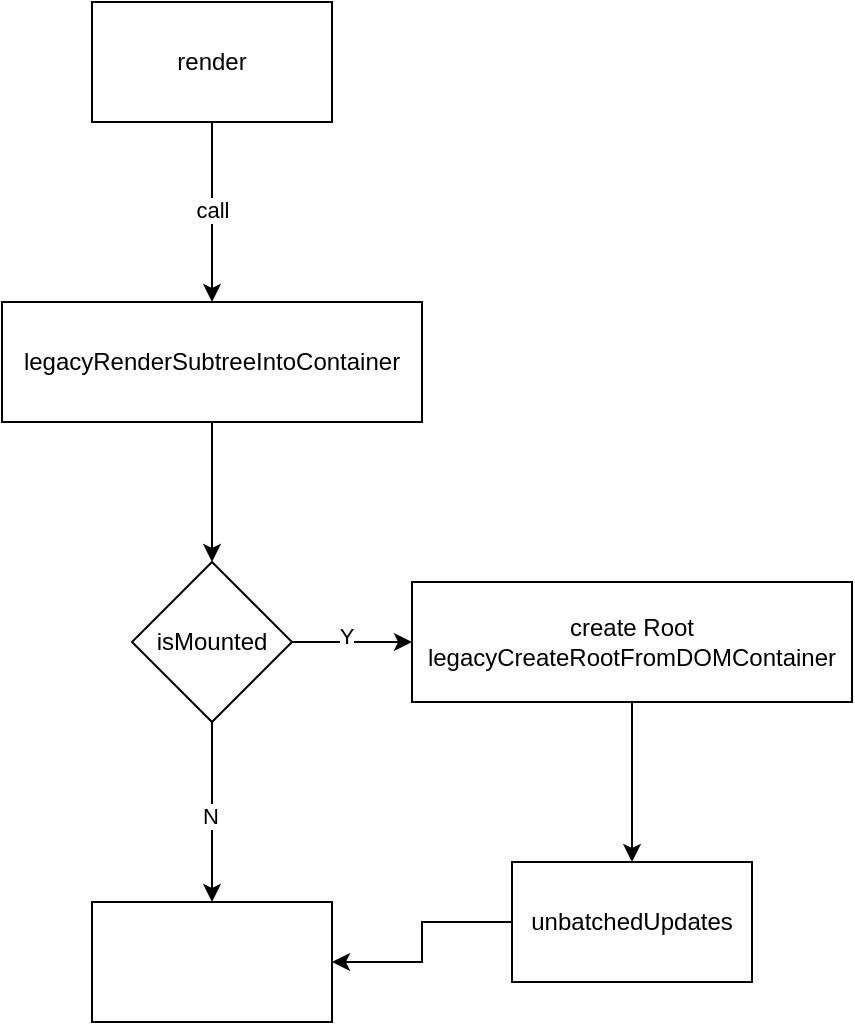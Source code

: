 <mxfile version="14.6.13" type="github"><diagram id="jDMzYcg2JHlZjZy24_a0" name="Page-1"><mxGraphModel dx="1128" dy="914" grid="1" gridSize="10" guides="1" tooltips="1" connect="1" arrows="1" fold="1" page="1" pageScale="1" pageWidth="827" pageHeight="1169" math="0" shadow="0"><root><mxCell id="0"/><mxCell id="1" parent="0"/><mxCell id="2KgRJR5itnegWjvfptJ9-3" value="" style="edgeStyle=orthogonalEdgeStyle;rounded=0;orthogonalLoop=1;jettySize=auto;html=1;" edge="1" parent="1" source="2KgRJR5itnegWjvfptJ9-1" target="2KgRJR5itnegWjvfptJ9-2"><mxGeometry relative="1" as="geometry"/></mxCell><mxCell id="2KgRJR5itnegWjvfptJ9-5" value="call&lt;br&gt;" style="edgeLabel;html=1;align=center;verticalAlign=middle;resizable=0;points=[];" vertex="1" connectable="0" parent="2KgRJR5itnegWjvfptJ9-3"><mxGeometry x="-0.036" relative="1" as="geometry"><mxPoint as="offset"/></mxGeometry></mxCell><mxCell id="2KgRJR5itnegWjvfptJ9-1" value="render&lt;br&gt;" style="rounded=0;whiteSpace=wrap;html=1;" vertex="1" parent="1"><mxGeometry x="100" y="20" width="120" height="60" as="geometry"/></mxCell><mxCell id="2KgRJR5itnegWjvfptJ9-9" value="" style="edgeStyle=orthogonalEdgeStyle;rounded=0;orthogonalLoop=1;jettySize=auto;html=1;" edge="1" parent="1" source="2KgRJR5itnegWjvfptJ9-2" target="2KgRJR5itnegWjvfptJ9-8"><mxGeometry relative="1" as="geometry"/></mxCell><mxCell id="2KgRJR5itnegWjvfptJ9-2" value="legacyRenderSubtreeIntoContainer" style="whiteSpace=wrap;html=1;rounded=0;" vertex="1" parent="1"><mxGeometry x="55" y="170" width="210" height="60" as="geometry"/></mxCell><mxCell id="2KgRJR5itnegWjvfptJ9-11" value="" style="edgeStyle=orthogonalEdgeStyle;rounded=0;orthogonalLoop=1;jettySize=auto;html=1;" edge="1" parent="1" source="2KgRJR5itnegWjvfptJ9-8" target="2KgRJR5itnegWjvfptJ9-10"><mxGeometry relative="1" as="geometry"/></mxCell><mxCell id="2KgRJR5itnegWjvfptJ9-12" value="Y&lt;br&gt;" style="edgeLabel;html=1;align=center;verticalAlign=middle;resizable=0;points=[];" vertex="1" connectable="0" parent="2KgRJR5itnegWjvfptJ9-11"><mxGeometry x="-0.12" y="3" relative="1" as="geometry"><mxPoint as="offset"/></mxGeometry></mxCell><mxCell id="2KgRJR5itnegWjvfptJ9-14" value="" style="edgeStyle=orthogonalEdgeStyle;rounded=0;orthogonalLoop=1;jettySize=auto;html=1;" edge="1" parent="1" source="2KgRJR5itnegWjvfptJ9-8" target="2KgRJR5itnegWjvfptJ9-13"><mxGeometry relative="1" as="geometry"/></mxCell><mxCell id="2KgRJR5itnegWjvfptJ9-19" value="N&lt;br&gt;" style="edgeLabel;html=1;align=center;verticalAlign=middle;resizable=0;points=[];" vertex="1" connectable="0" parent="2KgRJR5itnegWjvfptJ9-14"><mxGeometry x="0.049" y="-1" relative="1" as="geometry"><mxPoint as="offset"/></mxGeometry></mxCell><mxCell id="2KgRJR5itnegWjvfptJ9-8" value="isMounted&lt;br&gt;" style="rhombus;whiteSpace=wrap;html=1;rounded=0;" vertex="1" parent="1"><mxGeometry x="120" y="300" width="80" height="80" as="geometry"/></mxCell><mxCell id="2KgRJR5itnegWjvfptJ9-16" value="" style="edgeStyle=orthogonalEdgeStyle;rounded=0;orthogonalLoop=1;jettySize=auto;html=1;" edge="1" parent="1" source="2KgRJR5itnegWjvfptJ9-10" target="2KgRJR5itnegWjvfptJ9-15"><mxGeometry relative="1" as="geometry"/></mxCell><mxCell id="2KgRJR5itnegWjvfptJ9-10" value="create Root legacyCreateRootFromDOMContainer" style="whiteSpace=wrap;html=1;rounded=0;" vertex="1" parent="1"><mxGeometry x="260" y="310" width="220" height="60" as="geometry"/></mxCell><mxCell id="2KgRJR5itnegWjvfptJ9-13" value="" style="whiteSpace=wrap;html=1;rounded=0;" vertex="1" parent="1"><mxGeometry x="100" y="470" width="120" height="60" as="geometry"/></mxCell><mxCell id="2KgRJR5itnegWjvfptJ9-18" value="" style="edgeStyle=orthogonalEdgeStyle;rounded=0;orthogonalLoop=1;jettySize=auto;html=1;" edge="1" parent="1" source="2KgRJR5itnegWjvfptJ9-15" target="2KgRJR5itnegWjvfptJ9-13"><mxGeometry relative="1" as="geometry"/></mxCell><mxCell id="2KgRJR5itnegWjvfptJ9-15" value="unbatchedUpdates" style="whiteSpace=wrap;html=1;rounded=0;" vertex="1" parent="1"><mxGeometry x="310" y="450" width="120" height="60" as="geometry"/></mxCell></root></mxGraphModel></diagram></mxfile>